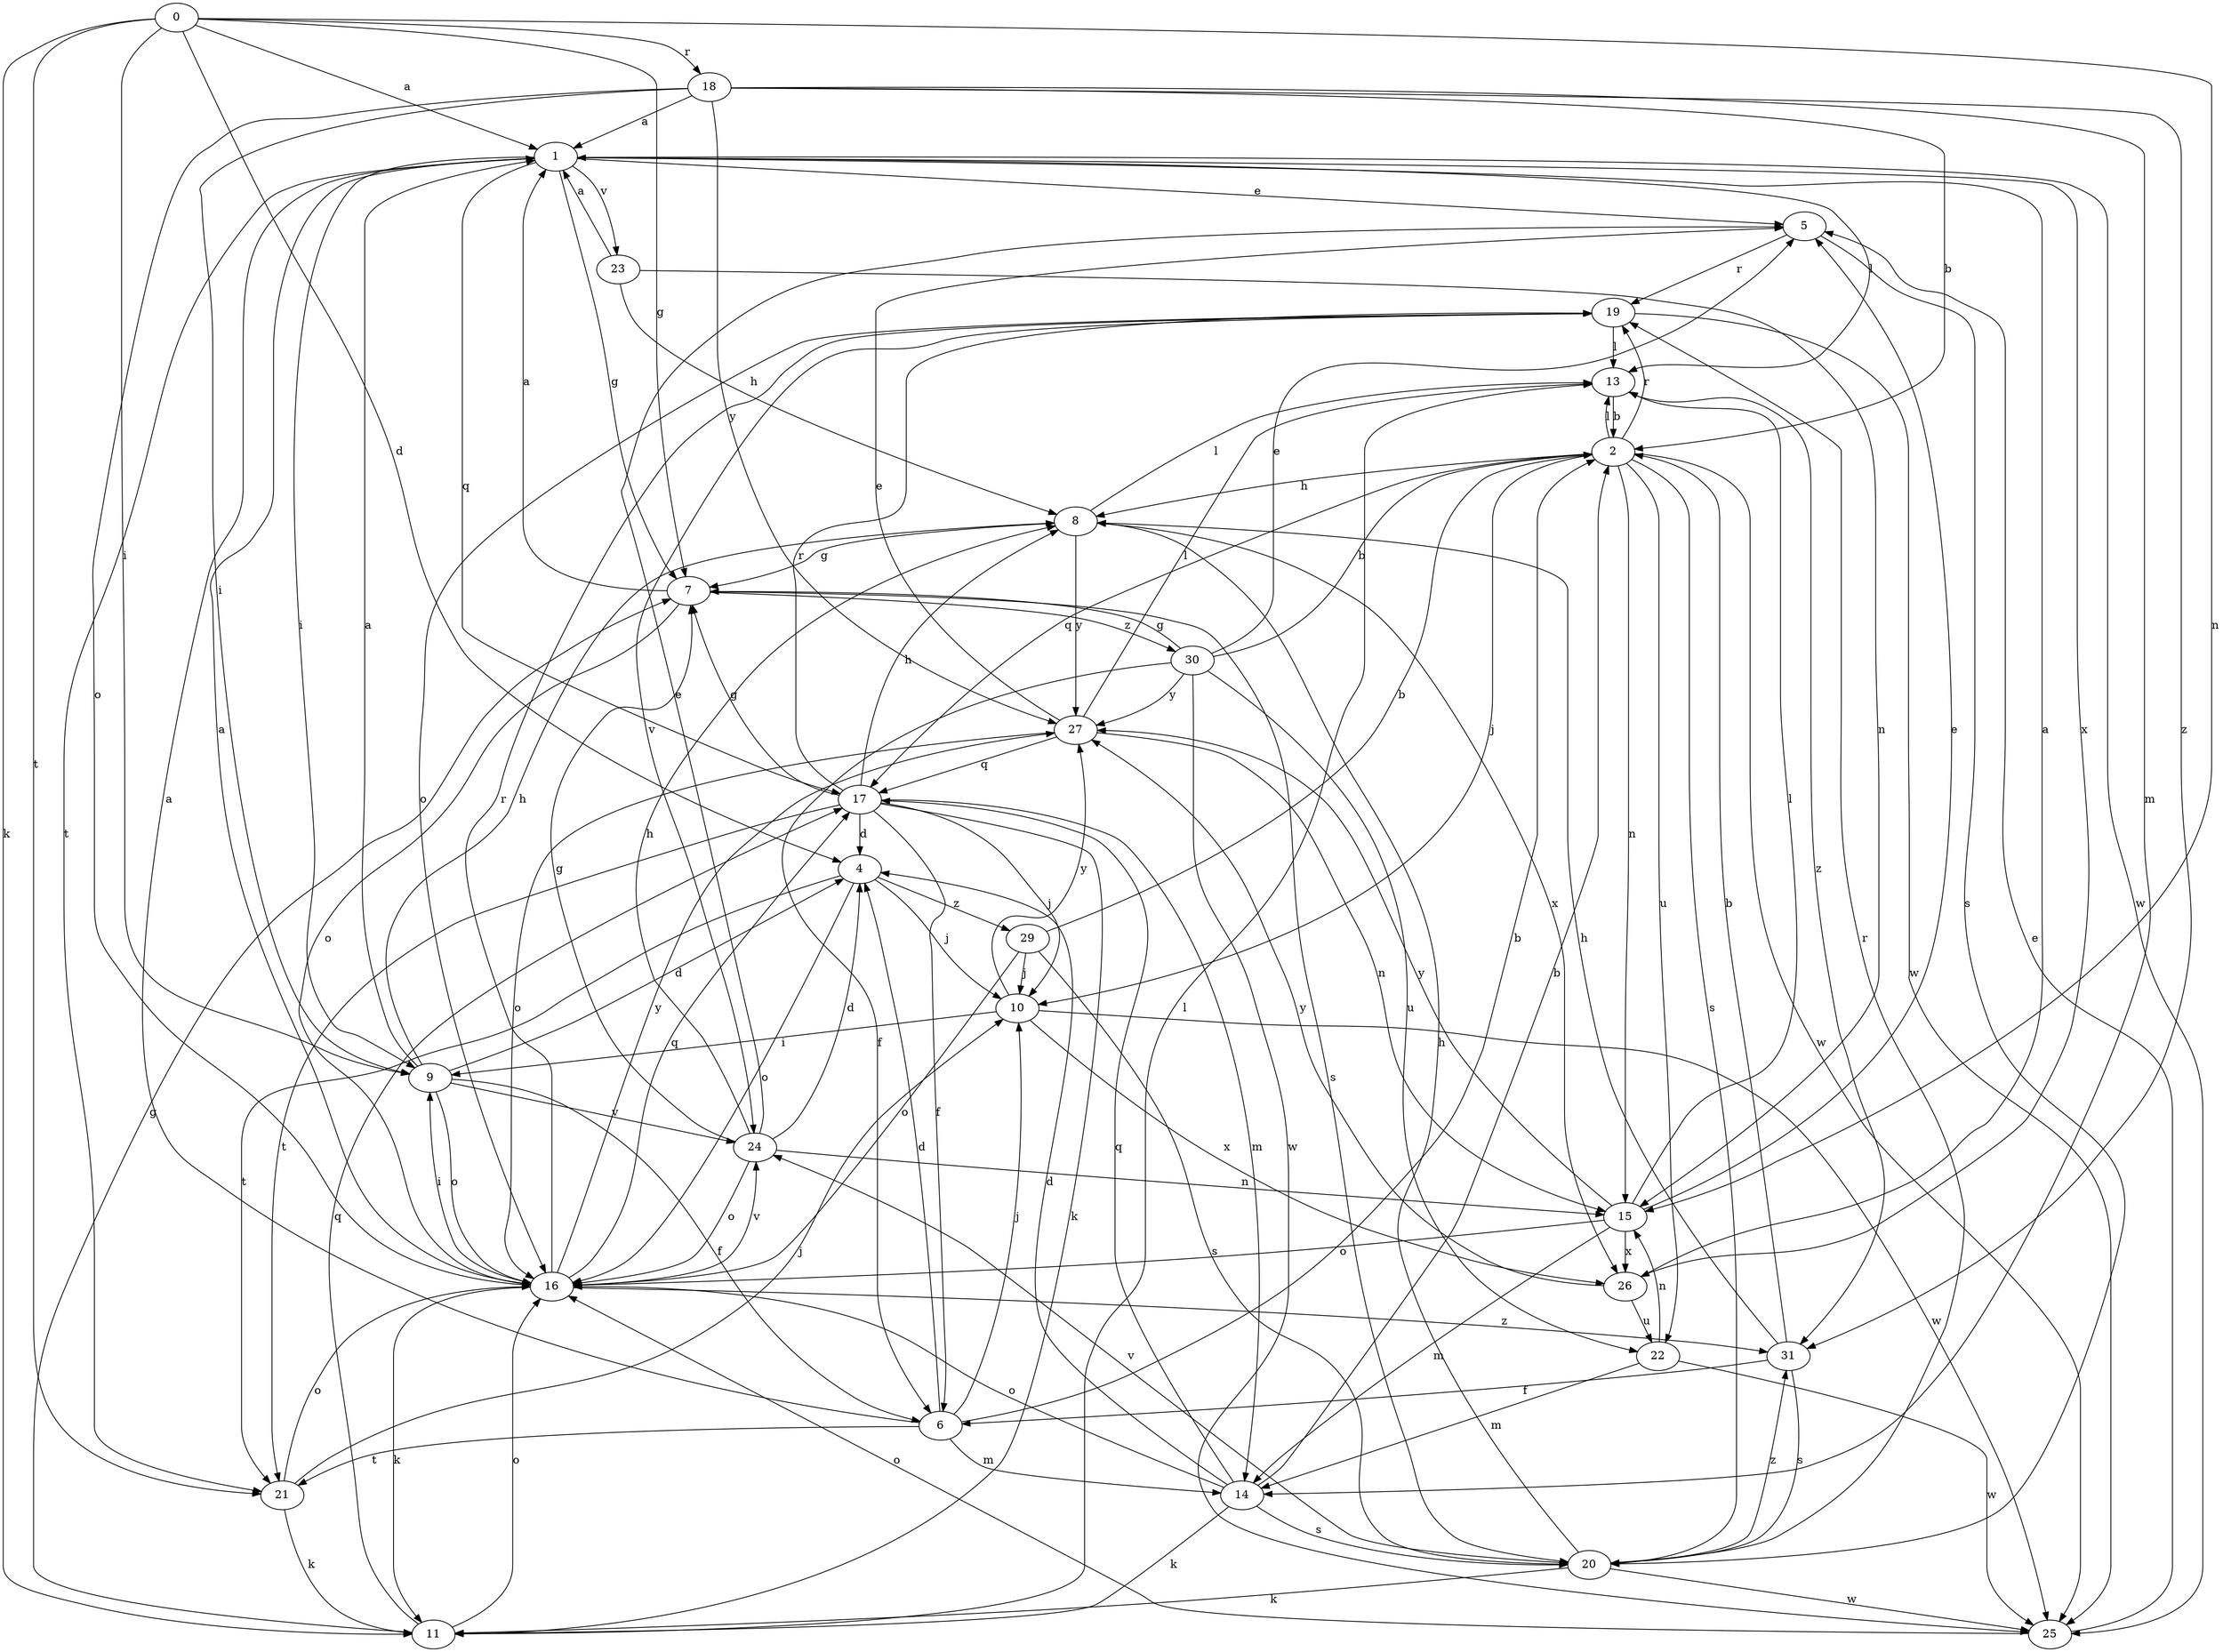 strict digraph  {
0;
1;
2;
4;
5;
6;
7;
8;
9;
10;
11;
13;
14;
15;
16;
17;
18;
19;
20;
21;
22;
23;
24;
25;
26;
27;
29;
30;
31;
0 -> 1  [label=a];
0 -> 4  [label=d];
0 -> 7  [label=g];
0 -> 9  [label=i];
0 -> 11  [label=k];
0 -> 15  [label=n];
0 -> 18  [label=r];
0 -> 21  [label=t];
1 -> 5  [label=e];
1 -> 7  [label=g];
1 -> 9  [label=i];
1 -> 13  [label=l];
1 -> 17  [label=q];
1 -> 21  [label=t];
1 -> 23  [label=v];
1 -> 25  [label=w];
1 -> 26  [label=x];
2 -> 8  [label=h];
2 -> 10  [label=j];
2 -> 13  [label=l];
2 -> 15  [label=n];
2 -> 17  [label=q];
2 -> 19  [label=r];
2 -> 20  [label=s];
2 -> 22  [label=u];
2 -> 25  [label=w];
4 -> 10  [label=j];
4 -> 16  [label=o];
4 -> 21  [label=t];
4 -> 29  [label=z];
5 -> 19  [label=r];
5 -> 20  [label=s];
6 -> 1  [label=a];
6 -> 2  [label=b];
6 -> 4  [label=d];
6 -> 10  [label=j];
6 -> 14  [label=m];
6 -> 21  [label=t];
7 -> 1  [label=a];
7 -> 16  [label=o];
7 -> 20  [label=s];
7 -> 30  [label=z];
8 -> 7  [label=g];
8 -> 13  [label=l];
8 -> 26  [label=x];
8 -> 27  [label=y];
9 -> 1  [label=a];
9 -> 4  [label=d];
9 -> 6  [label=f];
9 -> 8  [label=h];
9 -> 16  [label=o];
9 -> 24  [label=v];
10 -> 9  [label=i];
10 -> 25  [label=w];
10 -> 26  [label=x];
10 -> 27  [label=y];
11 -> 7  [label=g];
11 -> 13  [label=l];
11 -> 16  [label=o];
11 -> 17  [label=q];
13 -> 2  [label=b];
13 -> 31  [label=z];
14 -> 2  [label=b];
14 -> 4  [label=d];
14 -> 11  [label=k];
14 -> 16  [label=o];
14 -> 17  [label=q];
14 -> 20  [label=s];
15 -> 5  [label=e];
15 -> 13  [label=l];
15 -> 14  [label=m];
15 -> 16  [label=o];
15 -> 26  [label=x];
15 -> 27  [label=y];
16 -> 1  [label=a];
16 -> 9  [label=i];
16 -> 11  [label=k];
16 -> 17  [label=q];
16 -> 19  [label=r];
16 -> 24  [label=v];
16 -> 27  [label=y];
16 -> 31  [label=z];
17 -> 4  [label=d];
17 -> 6  [label=f];
17 -> 7  [label=g];
17 -> 8  [label=h];
17 -> 10  [label=j];
17 -> 11  [label=k];
17 -> 14  [label=m];
17 -> 19  [label=r];
17 -> 21  [label=t];
18 -> 1  [label=a];
18 -> 2  [label=b];
18 -> 9  [label=i];
18 -> 14  [label=m];
18 -> 16  [label=o];
18 -> 27  [label=y];
18 -> 31  [label=z];
19 -> 13  [label=l];
19 -> 16  [label=o];
19 -> 24  [label=v];
19 -> 25  [label=w];
20 -> 8  [label=h];
20 -> 11  [label=k];
20 -> 19  [label=r];
20 -> 24  [label=v];
20 -> 25  [label=w];
20 -> 31  [label=z];
21 -> 10  [label=j];
21 -> 11  [label=k];
21 -> 16  [label=o];
22 -> 14  [label=m];
22 -> 15  [label=n];
22 -> 25  [label=w];
23 -> 1  [label=a];
23 -> 8  [label=h];
23 -> 15  [label=n];
24 -> 4  [label=d];
24 -> 5  [label=e];
24 -> 7  [label=g];
24 -> 8  [label=h];
24 -> 15  [label=n];
24 -> 16  [label=o];
25 -> 5  [label=e];
25 -> 16  [label=o];
26 -> 1  [label=a];
26 -> 22  [label=u];
26 -> 27  [label=y];
27 -> 5  [label=e];
27 -> 13  [label=l];
27 -> 15  [label=n];
27 -> 16  [label=o];
27 -> 17  [label=q];
29 -> 2  [label=b];
29 -> 10  [label=j];
29 -> 16  [label=o];
29 -> 20  [label=s];
30 -> 2  [label=b];
30 -> 5  [label=e];
30 -> 6  [label=f];
30 -> 7  [label=g];
30 -> 22  [label=u];
30 -> 25  [label=w];
30 -> 27  [label=y];
31 -> 2  [label=b];
31 -> 6  [label=f];
31 -> 8  [label=h];
31 -> 20  [label=s];
}
